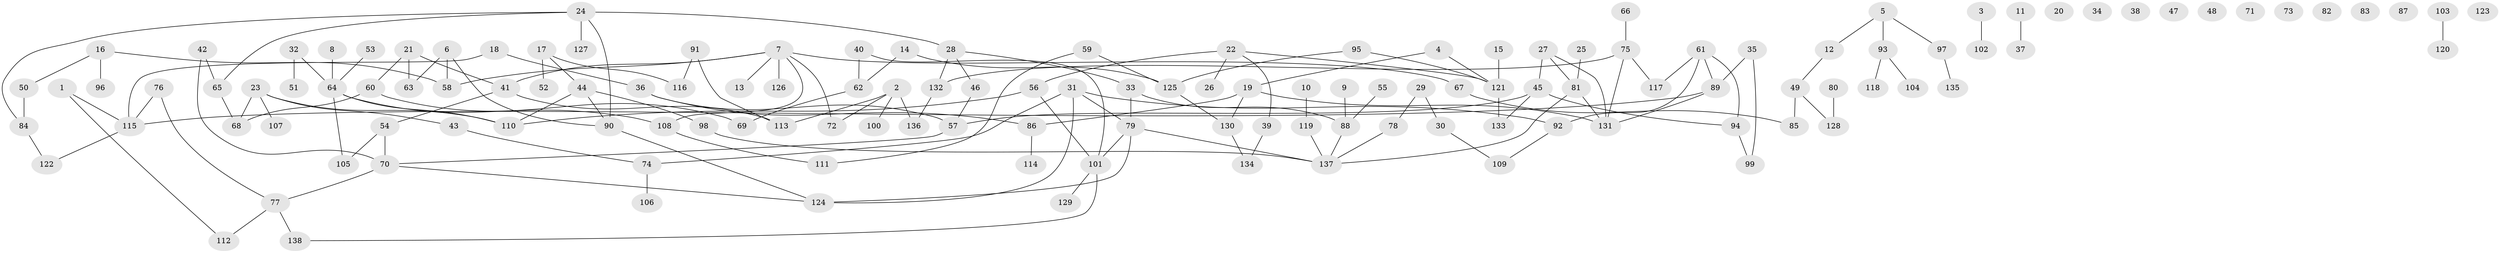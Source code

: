 // coarse degree distribution, {1: 0.2898550724637681, 0: 0.15942028985507245, 2: 0.2318840579710145, 5: 0.10144927536231885, 3: 0.057971014492753624, 4: 0.08695652173913043, 14: 0.014492753623188406, 7: 0.014492753623188406, 6: 0.028985507246376812, 8: 0.014492753623188406}
// Generated by graph-tools (version 1.1) at 2025/44/03/04/25 21:44:14]
// undirected, 138 vertices, 162 edges
graph export_dot {
graph [start="1"]
  node [color=gray90,style=filled];
  1;
  2;
  3;
  4;
  5;
  6;
  7;
  8;
  9;
  10;
  11;
  12;
  13;
  14;
  15;
  16;
  17;
  18;
  19;
  20;
  21;
  22;
  23;
  24;
  25;
  26;
  27;
  28;
  29;
  30;
  31;
  32;
  33;
  34;
  35;
  36;
  37;
  38;
  39;
  40;
  41;
  42;
  43;
  44;
  45;
  46;
  47;
  48;
  49;
  50;
  51;
  52;
  53;
  54;
  55;
  56;
  57;
  58;
  59;
  60;
  61;
  62;
  63;
  64;
  65;
  66;
  67;
  68;
  69;
  70;
  71;
  72;
  73;
  74;
  75;
  76;
  77;
  78;
  79;
  80;
  81;
  82;
  83;
  84;
  85;
  86;
  87;
  88;
  89;
  90;
  91;
  92;
  93;
  94;
  95;
  96;
  97;
  98;
  99;
  100;
  101;
  102;
  103;
  104;
  105;
  106;
  107;
  108;
  109;
  110;
  111;
  112;
  113;
  114;
  115;
  116;
  117;
  118;
  119;
  120;
  121;
  122;
  123;
  124;
  125;
  126;
  127;
  128;
  129;
  130;
  131;
  132;
  133;
  134;
  135;
  136;
  137;
  138;
  1 -- 112;
  1 -- 115;
  2 -- 72;
  2 -- 100;
  2 -- 113;
  2 -- 136;
  3 -- 102;
  4 -- 19;
  4 -- 121;
  5 -- 12;
  5 -- 93;
  5 -- 97;
  6 -- 58;
  6 -- 63;
  6 -- 90;
  7 -- 13;
  7 -- 41;
  7 -- 58;
  7 -- 67;
  7 -- 72;
  7 -- 108;
  7 -- 126;
  8 -- 64;
  9 -- 88;
  10 -- 119;
  11 -- 37;
  12 -- 49;
  14 -- 62;
  14 -- 125;
  15 -- 121;
  16 -- 50;
  16 -- 58;
  16 -- 96;
  17 -- 44;
  17 -- 52;
  17 -- 116;
  18 -- 36;
  18 -- 115;
  19 -- 86;
  19 -- 130;
  19 -- 131;
  21 -- 41;
  21 -- 60;
  21 -- 63;
  22 -- 26;
  22 -- 39;
  22 -- 56;
  22 -- 121;
  23 -- 43;
  23 -- 68;
  23 -- 107;
  23 -- 110;
  24 -- 28;
  24 -- 65;
  24 -- 84;
  24 -- 90;
  24 -- 127;
  25 -- 81;
  27 -- 45;
  27 -- 81;
  27 -- 131;
  28 -- 33;
  28 -- 46;
  28 -- 132;
  29 -- 30;
  29 -- 78;
  30 -- 109;
  31 -- 74;
  31 -- 79;
  31 -- 92;
  31 -- 124;
  32 -- 51;
  32 -- 64;
  33 -- 79;
  33 -- 88;
  35 -- 89;
  35 -- 99;
  36 -- 57;
  36 -- 86;
  39 -- 134;
  40 -- 62;
  40 -- 101;
  41 -- 54;
  41 -- 113;
  42 -- 65;
  42 -- 70;
  43 -- 74;
  44 -- 90;
  44 -- 98;
  44 -- 110;
  45 -- 57;
  45 -- 94;
  45 -- 133;
  46 -- 57;
  49 -- 85;
  49 -- 128;
  50 -- 84;
  53 -- 64;
  54 -- 70;
  54 -- 105;
  55 -- 88;
  56 -- 101;
  56 -- 110;
  57 -- 70;
  59 -- 111;
  59 -- 125;
  60 -- 68;
  60 -- 69;
  61 -- 89;
  61 -- 92;
  61 -- 94;
  61 -- 117;
  62 -- 69;
  64 -- 105;
  64 -- 108;
  64 -- 110;
  65 -- 68;
  66 -- 75;
  67 -- 85;
  70 -- 77;
  70 -- 124;
  74 -- 106;
  75 -- 117;
  75 -- 131;
  75 -- 132;
  76 -- 77;
  76 -- 115;
  77 -- 112;
  77 -- 138;
  78 -- 137;
  79 -- 101;
  79 -- 124;
  79 -- 137;
  80 -- 128;
  81 -- 131;
  81 -- 137;
  84 -- 122;
  86 -- 114;
  88 -- 137;
  89 -- 115;
  89 -- 131;
  90 -- 124;
  91 -- 113;
  91 -- 116;
  92 -- 109;
  93 -- 104;
  93 -- 118;
  94 -- 99;
  95 -- 121;
  95 -- 125;
  97 -- 135;
  98 -- 137;
  101 -- 129;
  101 -- 138;
  103 -- 120;
  108 -- 111;
  115 -- 122;
  119 -- 137;
  121 -- 133;
  125 -- 130;
  130 -- 134;
  132 -- 136;
}
